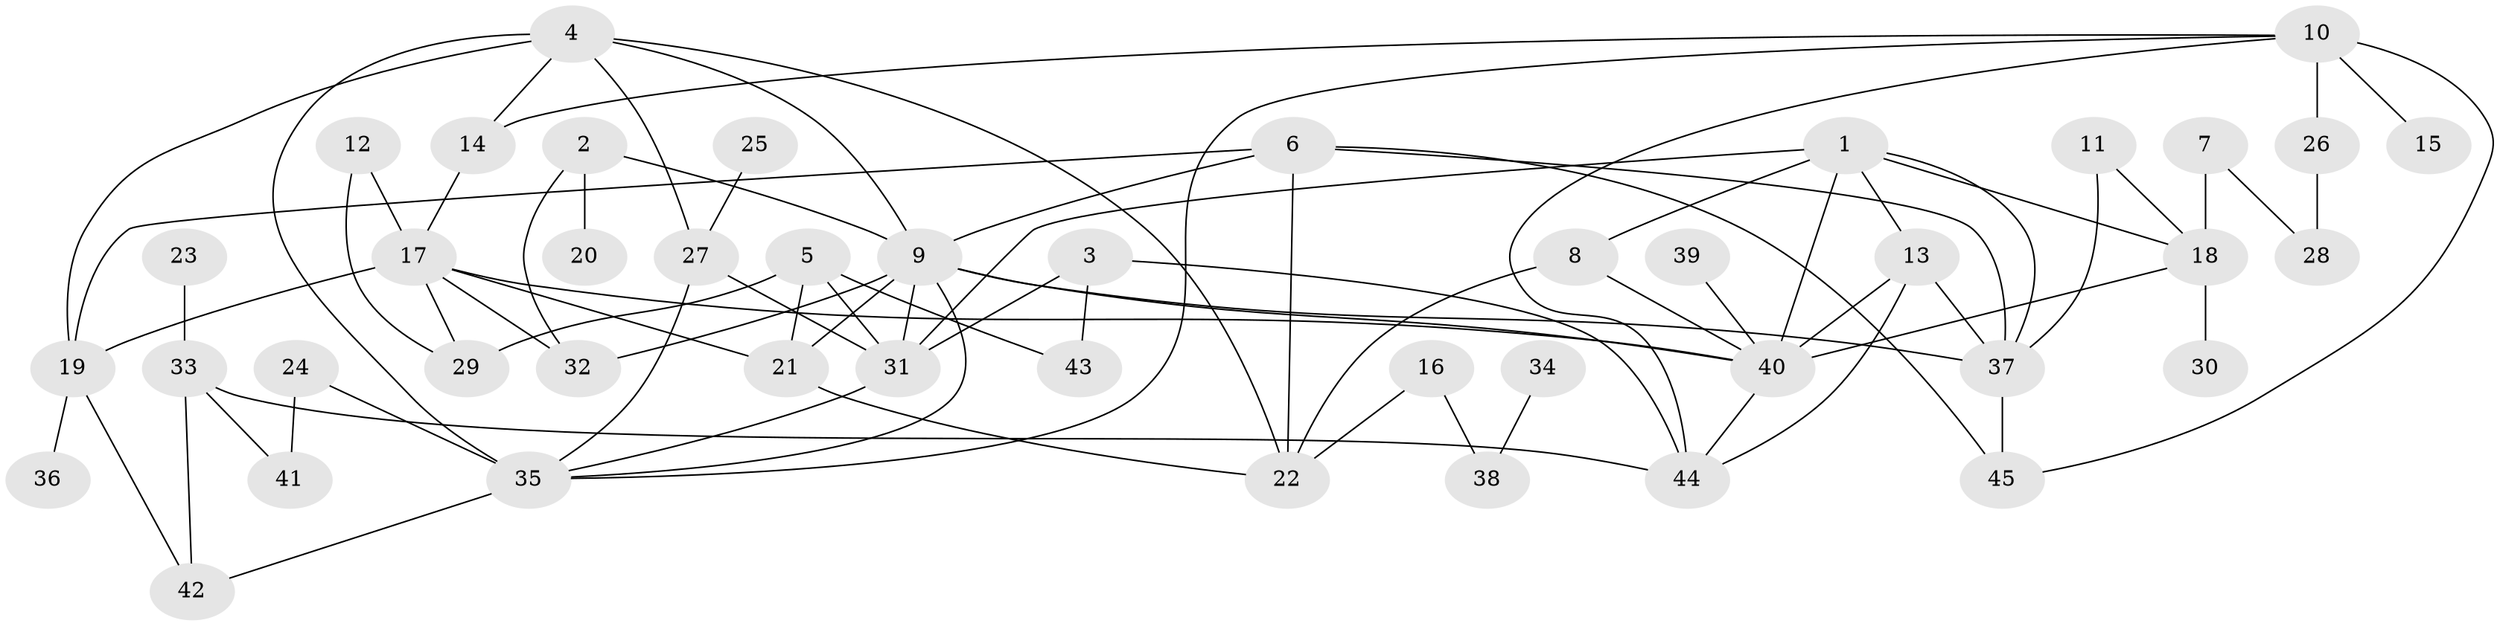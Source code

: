 // original degree distribution, {9: 0.013513513513513514, 6: 0.06756756756756757, 4: 0.08108108108108109, 8: 0.02702702702702703, 3: 0.2702702702702703, 5: 0.05405405405405406, 2: 0.33783783783783783, 1: 0.14864864864864866}
// Generated by graph-tools (version 1.1) at 2025/36/03/04/25 23:36:14]
// undirected, 45 vertices, 79 edges
graph export_dot {
  node [color=gray90,style=filled];
  1;
  2;
  3;
  4;
  5;
  6;
  7;
  8;
  9;
  10;
  11;
  12;
  13;
  14;
  15;
  16;
  17;
  18;
  19;
  20;
  21;
  22;
  23;
  24;
  25;
  26;
  27;
  28;
  29;
  30;
  31;
  32;
  33;
  34;
  35;
  36;
  37;
  38;
  39;
  40;
  41;
  42;
  43;
  44;
  45;
  1 -- 8 [weight=1.0];
  1 -- 13 [weight=1.0];
  1 -- 18 [weight=1.0];
  1 -- 31 [weight=1.0];
  1 -- 37 [weight=1.0];
  1 -- 40 [weight=1.0];
  2 -- 9 [weight=1.0];
  2 -- 20 [weight=1.0];
  2 -- 32 [weight=1.0];
  3 -- 31 [weight=1.0];
  3 -- 43 [weight=1.0];
  3 -- 44 [weight=1.0];
  4 -- 9 [weight=1.0];
  4 -- 14 [weight=1.0];
  4 -- 19 [weight=1.0];
  4 -- 22 [weight=1.0];
  4 -- 27 [weight=1.0];
  4 -- 35 [weight=1.0];
  5 -- 21 [weight=1.0];
  5 -- 29 [weight=1.0];
  5 -- 31 [weight=1.0];
  5 -- 43 [weight=1.0];
  6 -- 9 [weight=1.0];
  6 -- 19 [weight=1.0];
  6 -- 22 [weight=1.0];
  6 -- 37 [weight=1.0];
  6 -- 45 [weight=1.0];
  7 -- 18 [weight=1.0];
  7 -- 28 [weight=1.0];
  8 -- 22 [weight=1.0];
  8 -- 40 [weight=1.0];
  9 -- 21 [weight=1.0];
  9 -- 31 [weight=1.0];
  9 -- 32 [weight=1.0];
  9 -- 35 [weight=1.0];
  9 -- 37 [weight=1.0];
  9 -- 40 [weight=1.0];
  10 -- 14 [weight=1.0];
  10 -- 15 [weight=1.0];
  10 -- 26 [weight=2.0];
  10 -- 35 [weight=1.0];
  10 -- 44 [weight=1.0];
  10 -- 45 [weight=1.0];
  11 -- 18 [weight=1.0];
  11 -- 37 [weight=1.0];
  12 -- 17 [weight=1.0];
  12 -- 29 [weight=1.0];
  13 -- 37 [weight=1.0];
  13 -- 40 [weight=1.0];
  13 -- 44 [weight=1.0];
  14 -- 17 [weight=1.0];
  16 -- 22 [weight=1.0];
  16 -- 38 [weight=1.0];
  17 -- 19 [weight=1.0];
  17 -- 21 [weight=1.0];
  17 -- 29 [weight=1.0];
  17 -- 32 [weight=1.0];
  17 -- 40 [weight=1.0];
  18 -- 30 [weight=1.0];
  18 -- 40 [weight=1.0];
  19 -- 36 [weight=1.0];
  19 -- 42 [weight=1.0];
  21 -- 22 [weight=1.0];
  23 -- 33 [weight=1.0];
  24 -- 35 [weight=2.0];
  24 -- 41 [weight=1.0];
  25 -- 27 [weight=1.0];
  26 -- 28 [weight=1.0];
  27 -- 31 [weight=1.0];
  27 -- 35 [weight=1.0];
  31 -- 35 [weight=1.0];
  33 -- 41 [weight=1.0];
  33 -- 42 [weight=1.0];
  33 -- 44 [weight=1.0];
  34 -- 38 [weight=1.0];
  35 -- 42 [weight=1.0];
  37 -- 45 [weight=1.0];
  39 -- 40 [weight=1.0];
  40 -- 44 [weight=1.0];
}
